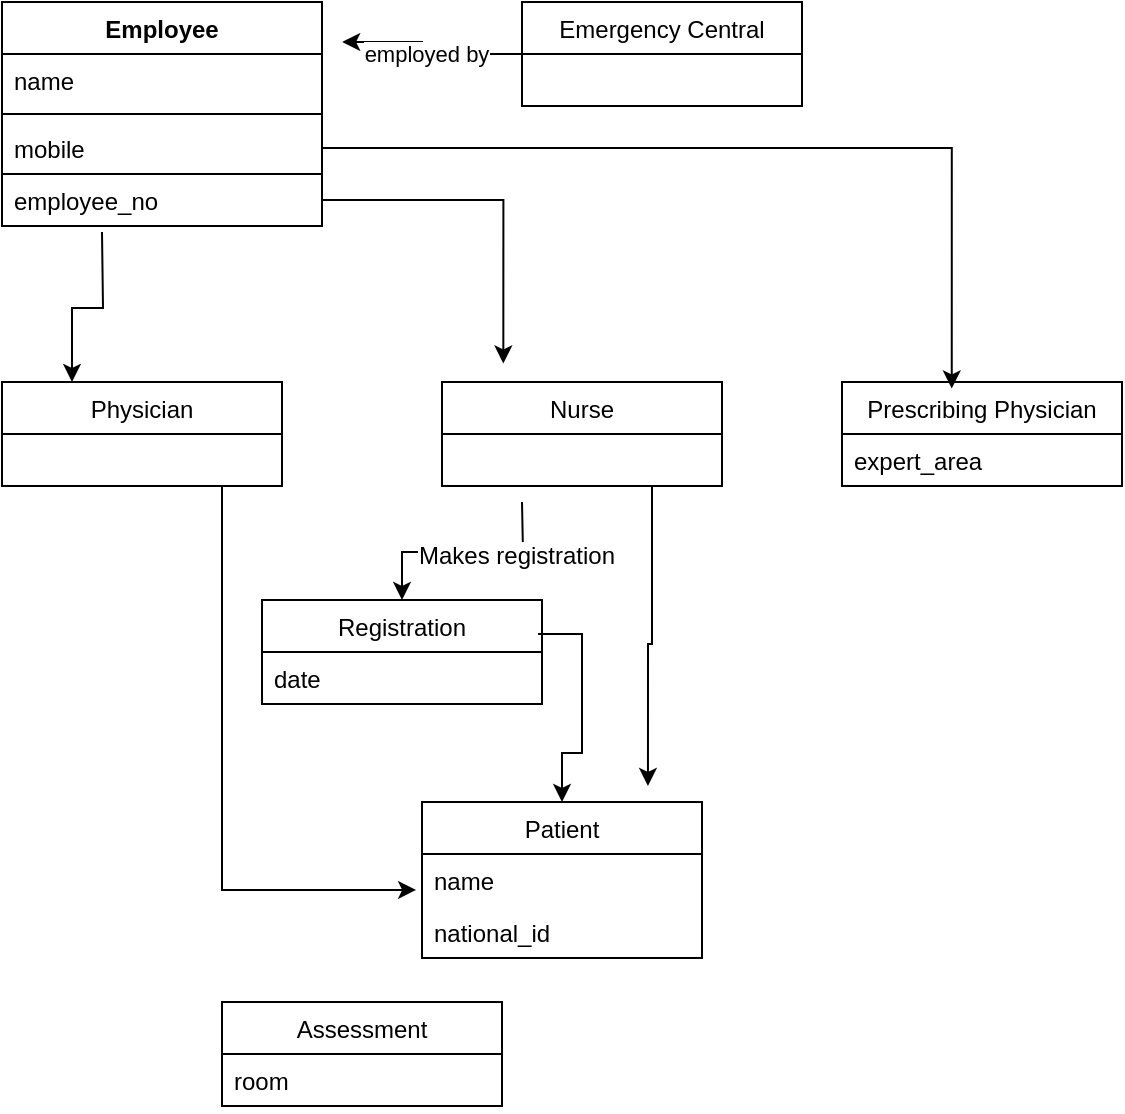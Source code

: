 <mxfile version="12.2.3" type="github" pages="1">
  <diagram name="Page-1" id="9f46799a-70d6-7492-0946-bef42562c5a5">
    <mxGraphModel dx="1090" dy="683" grid="1" gridSize="10" guides="1" tooltips="1" connect="1" arrows="1" fold="1" page="1" pageScale="1" pageWidth="1100" pageHeight="850" background="#ffffff" math="0" shadow="0">
      <root>
        <mxCell id="0"/>
        <mxCell id="1" parent="0"/>
        <mxCell id="y2X12dqcePwVwWmhp_NP-1" value="Employee" style="swimlane;fontStyle=1;align=center;verticalAlign=top;childLayout=stackLayout;horizontal=1;startSize=26;horizontalStack=0;resizeParent=1;resizeParentMax=0;resizeLast=0;collapsible=1;marginBottom=0;" parent="1" vertex="1">
          <mxGeometry x="20" y="20" width="160" height="112" as="geometry"/>
        </mxCell>
        <mxCell id="y2X12dqcePwVwWmhp_NP-2" value="name" style="text;strokeColor=none;fillColor=none;align=left;verticalAlign=top;spacingLeft=4;spacingRight=4;overflow=hidden;rotatable=0;points=[[0,0.5],[1,0.5]];portConstraint=eastwest;" parent="y2X12dqcePwVwWmhp_NP-1" vertex="1">
          <mxGeometry y="26" width="160" height="26" as="geometry"/>
        </mxCell>
        <mxCell id="y2X12dqcePwVwWmhp_NP-3" value="" style="line;strokeWidth=1;fillColor=none;align=left;verticalAlign=middle;spacingTop=-1;spacingLeft=3;spacingRight=3;rotatable=0;labelPosition=right;points=[];portConstraint=eastwest;" parent="y2X12dqcePwVwWmhp_NP-1" vertex="1">
          <mxGeometry y="52" width="160" height="8" as="geometry"/>
        </mxCell>
        <mxCell id="y2X12dqcePwVwWmhp_NP-4" value="mobile" style="text;strokeColor=none;fillColor=none;align=left;verticalAlign=top;spacingLeft=4;spacingRight=4;overflow=hidden;rotatable=0;points=[[0,0.5],[1,0.5]];portConstraint=eastwest;" parent="y2X12dqcePwVwWmhp_NP-1" vertex="1">
          <mxGeometry y="60" width="160" height="26" as="geometry"/>
        </mxCell>
        <mxCell id="y2X12dqcePwVwWmhp_NP-6" value="employee_no" style="text;strokeColor=#000000;fillColor=none;align=left;verticalAlign=top;spacingLeft=4;spacingRight=4;overflow=hidden;rotatable=0;points=[[0,0.5],[1,0.5]];portConstraint=eastwest;" parent="y2X12dqcePwVwWmhp_NP-1" vertex="1">
          <mxGeometry y="86" width="160" height="26" as="geometry"/>
        </mxCell>
        <mxCell id="GZZ9ufUzuGIWCcVo0-bm-13" style="edgeStyle=orthogonalEdgeStyle;rounded=0;orthogonalLoop=1;jettySize=auto;html=1;exitX=0.25;exitY=1;exitDx=0;exitDy=0;entryX=-0.021;entryY=-0.308;entryDx=0;entryDy=0;entryPerimeter=0;" edge="1" parent="1" source="y2X12dqcePwVwWmhp_NP-11" target="GZZ9ufUzuGIWCcVo0-bm-7">
          <mxGeometry relative="1" as="geometry">
            <Array as="points">
              <mxPoint x="130" y="262"/>
              <mxPoint x="130" y="464"/>
            </Array>
          </mxGeometry>
        </mxCell>
        <mxCell id="y2X12dqcePwVwWmhp_NP-11" value="Physician" style="swimlane;fontStyle=0;childLayout=stackLayout;horizontal=1;startSize=26;fillColor=none;horizontalStack=0;resizeParent=1;resizeParentMax=0;resizeLast=0;collapsible=1;marginBottom=0;strokeColor=#000000;" parent="1" vertex="1">
          <mxGeometry x="20" y="210" width="140" height="52" as="geometry"/>
        </mxCell>
        <mxCell id="GZZ9ufUzuGIWCcVo0-bm-12" style="edgeStyle=orthogonalEdgeStyle;rounded=0;orthogonalLoop=1;jettySize=auto;html=1;exitX=0.75;exitY=1;exitDx=0;exitDy=0;entryX=0.807;entryY=-0.103;entryDx=0;entryDy=0;entryPerimeter=0;" edge="1" parent="1" source="y2X12dqcePwVwWmhp_NP-15" target="GZZ9ufUzuGIWCcVo0-bm-5">
          <mxGeometry relative="1" as="geometry"/>
        </mxCell>
        <mxCell id="y2X12dqcePwVwWmhp_NP-15" value="Nurse" style="swimlane;fontStyle=0;childLayout=stackLayout;horizontal=1;startSize=26;fillColor=none;horizontalStack=0;resizeParent=1;resizeParentMax=0;resizeLast=0;collapsible=1;marginBottom=0;strokeColor=#000000;" parent="1" vertex="1">
          <mxGeometry x="240" y="210" width="140" height="52" as="geometry"/>
        </mxCell>
        <mxCell id="y2X12dqcePwVwWmhp_NP-16" value="Prescribing Physician" style="swimlane;fontStyle=0;childLayout=stackLayout;horizontal=1;startSize=26;fillColor=none;horizontalStack=0;resizeParent=1;resizeParentMax=0;resizeLast=0;collapsible=1;marginBottom=0;strokeColor=#000000;" parent="1" vertex="1">
          <mxGeometry x="440" y="210" width="140" height="52" as="geometry"/>
        </mxCell>
        <mxCell id="y2X12dqcePwVwWmhp_NP-18" value="expert_area" style="text;strokeColor=none;fillColor=none;align=left;verticalAlign=top;spacingLeft=4;spacingRight=4;overflow=hidden;rotatable=0;points=[[0,0.5],[1,0.5]];portConstraint=eastwest;" parent="y2X12dqcePwVwWmhp_NP-16" vertex="1">
          <mxGeometry y="26" width="140" height="26" as="geometry"/>
        </mxCell>
        <mxCell id="y2X12dqcePwVwWmhp_NP-21" value="employed by" style="edgeStyle=orthogonalEdgeStyle;rounded=0;orthogonalLoop=1;jettySize=auto;html=1;entryX=1.063;entryY=-0.231;entryDx=0;entryDy=0;entryPerimeter=0;" parent="1" source="y2X12dqcePwVwWmhp_NP-17" target="y2X12dqcePwVwWmhp_NP-2" edge="1">
          <mxGeometry relative="1" as="geometry"/>
        </mxCell>
        <mxCell id="y2X12dqcePwVwWmhp_NP-17" value="Emergency Central" style="swimlane;fontStyle=0;childLayout=stackLayout;horizontal=1;startSize=26;fillColor=none;horizontalStack=0;resizeParent=1;resizeParentMax=0;resizeLast=0;collapsible=1;marginBottom=0;strokeColor=#000000;" parent="1" vertex="1">
          <mxGeometry x="280" y="20" width="140" height="52" as="geometry"/>
        </mxCell>
        <mxCell id="y2X12dqcePwVwWmhp_NP-22" style="edgeStyle=orthogonalEdgeStyle;rounded=0;orthogonalLoop=1;jettySize=auto;html=1;entryX=0.25;entryY=0;entryDx=0;entryDy=0;" parent="1" target="y2X12dqcePwVwWmhp_NP-11" edge="1">
          <mxGeometry relative="1" as="geometry">
            <mxPoint x="70" y="135" as="sourcePoint"/>
          </mxGeometry>
        </mxCell>
        <mxCell id="y2X12dqcePwVwWmhp_NP-23" style="edgeStyle=orthogonalEdgeStyle;rounded=0;orthogonalLoop=1;jettySize=auto;html=1;entryX=0.219;entryY=-0.178;entryDx=0;entryDy=0;entryPerimeter=0;" parent="1" source="y2X12dqcePwVwWmhp_NP-6" target="y2X12dqcePwVwWmhp_NP-15" edge="1">
          <mxGeometry relative="1" as="geometry"/>
        </mxCell>
        <mxCell id="y2X12dqcePwVwWmhp_NP-24" style="edgeStyle=orthogonalEdgeStyle;rounded=0;orthogonalLoop=1;jettySize=auto;html=1;exitX=1;exitY=0.5;exitDx=0;exitDy=0;entryX=0.392;entryY=0.062;entryDx=0;entryDy=0;entryPerimeter=0;" parent="1" source="y2X12dqcePwVwWmhp_NP-4" target="y2X12dqcePwVwWmhp_NP-16" edge="1">
          <mxGeometry relative="1" as="geometry"/>
        </mxCell>
        <mxCell id="GZZ9ufUzuGIWCcVo0-bm-9" style="edgeStyle=orthogonalEdgeStyle;rounded=0;orthogonalLoop=1;jettySize=auto;html=1;" edge="1" parent="1" target="GZZ9ufUzuGIWCcVo0-bm-1">
          <mxGeometry relative="1" as="geometry">
            <mxPoint x="280" y="270" as="sourcePoint"/>
          </mxGeometry>
        </mxCell>
        <mxCell id="GZZ9ufUzuGIWCcVo0-bm-10" value="Makes registration" style="text;html=1;resizable=0;points=[];align=center;verticalAlign=middle;labelBackgroundColor=#ffffff;" vertex="1" connectable="0" parent="GZZ9ufUzuGIWCcVo0-bm-9">
          <mxGeometry x="-0.541" y="-4" relative="1" as="geometry">
            <mxPoint x="-4" y="6" as="offset"/>
          </mxGeometry>
        </mxCell>
        <mxCell id="GZZ9ufUzuGIWCcVo0-bm-1" value="Registration" style="swimlane;fontStyle=0;childLayout=stackLayout;horizontal=1;startSize=26;fillColor=none;horizontalStack=0;resizeParent=1;resizeParentMax=0;resizeLast=0;collapsible=1;marginBottom=0;" vertex="1" parent="1">
          <mxGeometry x="150" y="319" width="140" height="52" as="geometry"/>
        </mxCell>
        <mxCell id="GZZ9ufUzuGIWCcVo0-bm-2" value="date" style="text;strokeColor=none;fillColor=none;align=left;verticalAlign=top;spacingLeft=4;spacingRight=4;overflow=hidden;rotatable=0;points=[[0,0.5],[1,0.5]];portConstraint=eastwest;" vertex="1" parent="GZZ9ufUzuGIWCcVo0-bm-1">
          <mxGeometry y="26" width="140" height="26" as="geometry"/>
        </mxCell>
        <mxCell id="GZZ9ufUzuGIWCcVo0-bm-5" value="Patient" style="swimlane;fontStyle=0;childLayout=stackLayout;horizontal=1;startSize=26;fillColor=none;horizontalStack=0;resizeParent=1;resizeParentMax=0;resizeLast=0;collapsible=1;marginBottom=0;" vertex="1" parent="1">
          <mxGeometry x="230" y="420" width="140" height="78" as="geometry"/>
        </mxCell>
        <mxCell id="GZZ9ufUzuGIWCcVo0-bm-6" value="name" style="text;strokeColor=none;fillColor=none;align=left;verticalAlign=top;spacingLeft=4;spacingRight=4;overflow=hidden;rotatable=0;points=[[0,0.5],[1,0.5]];portConstraint=eastwest;" vertex="1" parent="GZZ9ufUzuGIWCcVo0-bm-5">
          <mxGeometry y="26" width="140" height="26" as="geometry"/>
        </mxCell>
        <mxCell id="GZZ9ufUzuGIWCcVo0-bm-7" value="national_id" style="text;strokeColor=none;fillColor=none;align=left;verticalAlign=top;spacingLeft=4;spacingRight=4;overflow=hidden;rotatable=0;points=[[0,0.5],[1,0.5]];portConstraint=eastwest;" vertex="1" parent="GZZ9ufUzuGIWCcVo0-bm-5">
          <mxGeometry y="52" width="140" height="26" as="geometry"/>
        </mxCell>
        <mxCell id="GZZ9ufUzuGIWCcVo0-bm-11" style="edgeStyle=orthogonalEdgeStyle;rounded=0;orthogonalLoop=1;jettySize=auto;html=1;exitX=0.986;exitY=-0.346;exitDx=0;exitDy=0;exitPerimeter=0;" edge="1" parent="1" source="GZZ9ufUzuGIWCcVo0-bm-2" target="GZZ9ufUzuGIWCcVo0-bm-5">
          <mxGeometry relative="1" as="geometry"/>
        </mxCell>
        <mxCell id="GZZ9ufUzuGIWCcVo0-bm-14" value="Assessment" style="swimlane;fontStyle=0;childLayout=stackLayout;horizontal=1;startSize=26;fillColor=none;horizontalStack=0;resizeParent=1;resizeParentMax=0;resizeLast=0;collapsible=1;marginBottom=0;" vertex="1" parent="1">
          <mxGeometry x="130" y="520" width="140" height="52" as="geometry"/>
        </mxCell>
        <mxCell id="GZZ9ufUzuGIWCcVo0-bm-15" value="room" style="text;strokeColor=none;fillColor=none;align=left;verticalAlign=top;spacingLeft=4;spacingRight=4;overflow=hidden;rotatable=0;points=[[0,0.5],[1,0.5]];portConstraint=eastwest;" vertex="1" parent="GZZ9ufUzuGIWCcVo0-bm-14">
          <mxGeometry y="26" width="140" height="26" as="geometry"/>
        </mxCell>
      </root>
    </mxGraphModel>
  </diagram>
</mxfile>
